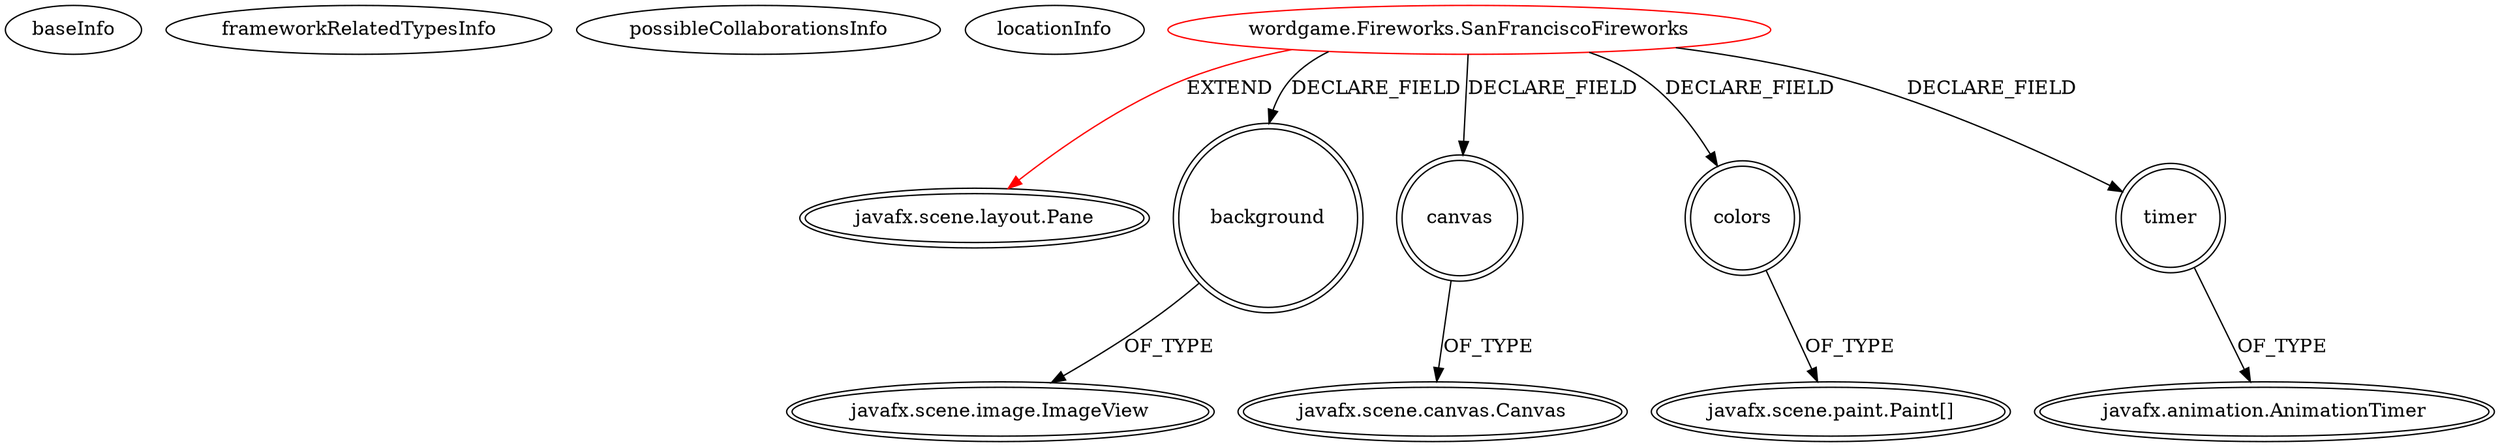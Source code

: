digraph {
baseInfo[graphId=1707,category="extension_graph",isAnonymous=false,possibleRelation=false]
frameworkRelatedTypesInfo[0="javafx.scene.layout.Pane"]
possibleCollaborationsInfo[]
locationInfo[projectName="adrianjarvis-ryanswordgame",filePath="/adrianjarvis-ryanswordgame/ryanswordgame-master/src/wordgame/Fireworks.java",contextSignature="SanFranciscoFireworks",graphId="1707"]
0[label="wordgame.Fireworks.SanFranciscoFireworks",vertexType="ROOT_CLIENT_CLASS_DECLARATION",isFrameworkType=false,color=red]
1[label="javafx.scene.layout.Pane",vertexType="FRAMEWORK_CLASS_TYPE",isFrameworkType=true,peripheries=2]
2[label="background",vertexType="FIELD_DECLARATION",isFrameworkType=true,peripheries=2,shape=circle]
3[label="javafx.scene.image.ImageView",vertexType="FRAMEWORK_CLASS_TYPE",isFrameworkType=true,peripheries=2]
4[label="canvas",vertexType="FIELD_DECLARATION",isFrameworkType=true,peripheries=2,shape=circle]
5[label="javafx.scene.canvas.Canvas",vertexType="FRAMEWORK_CLASS_TYPE",isFrameworkType=true,peripheries=2]
6[label="colors",vertexType="FIELD_DECLARATION",isFrameworkType=true,peripheries=2,shape=circle]
7[label="javafx.scene.paint.Paint[]",vertexType="FRAMEWORK_CLASS_TYPE",isFrameworkType=true,peripheries=2]
8[label="timer",vertexType="FIELD_DECLARATION",isFrameworkType=true,peripheries=2,shape=circle]
9[label="javafx.animation.AnimationTimer",vertexType="FRAMEWORK_CLASS_TYPE",isFrameworkType=true,peripheries=2]
0->1[label="EXTEND",color=red]
0->2[label="DECLARE_FIELD"]
2->3[label="OF_TYPE"]
0->4[label="DECLARE_FIELD"]
4->5[label="OF_TYPE"]
0->6[label="DECLARE_FIELD"]
6->7[label="OF_TYPE"]
0->8[label="DECLARE_FIELD"]
8->9[label="OF_TYPE"]
}
